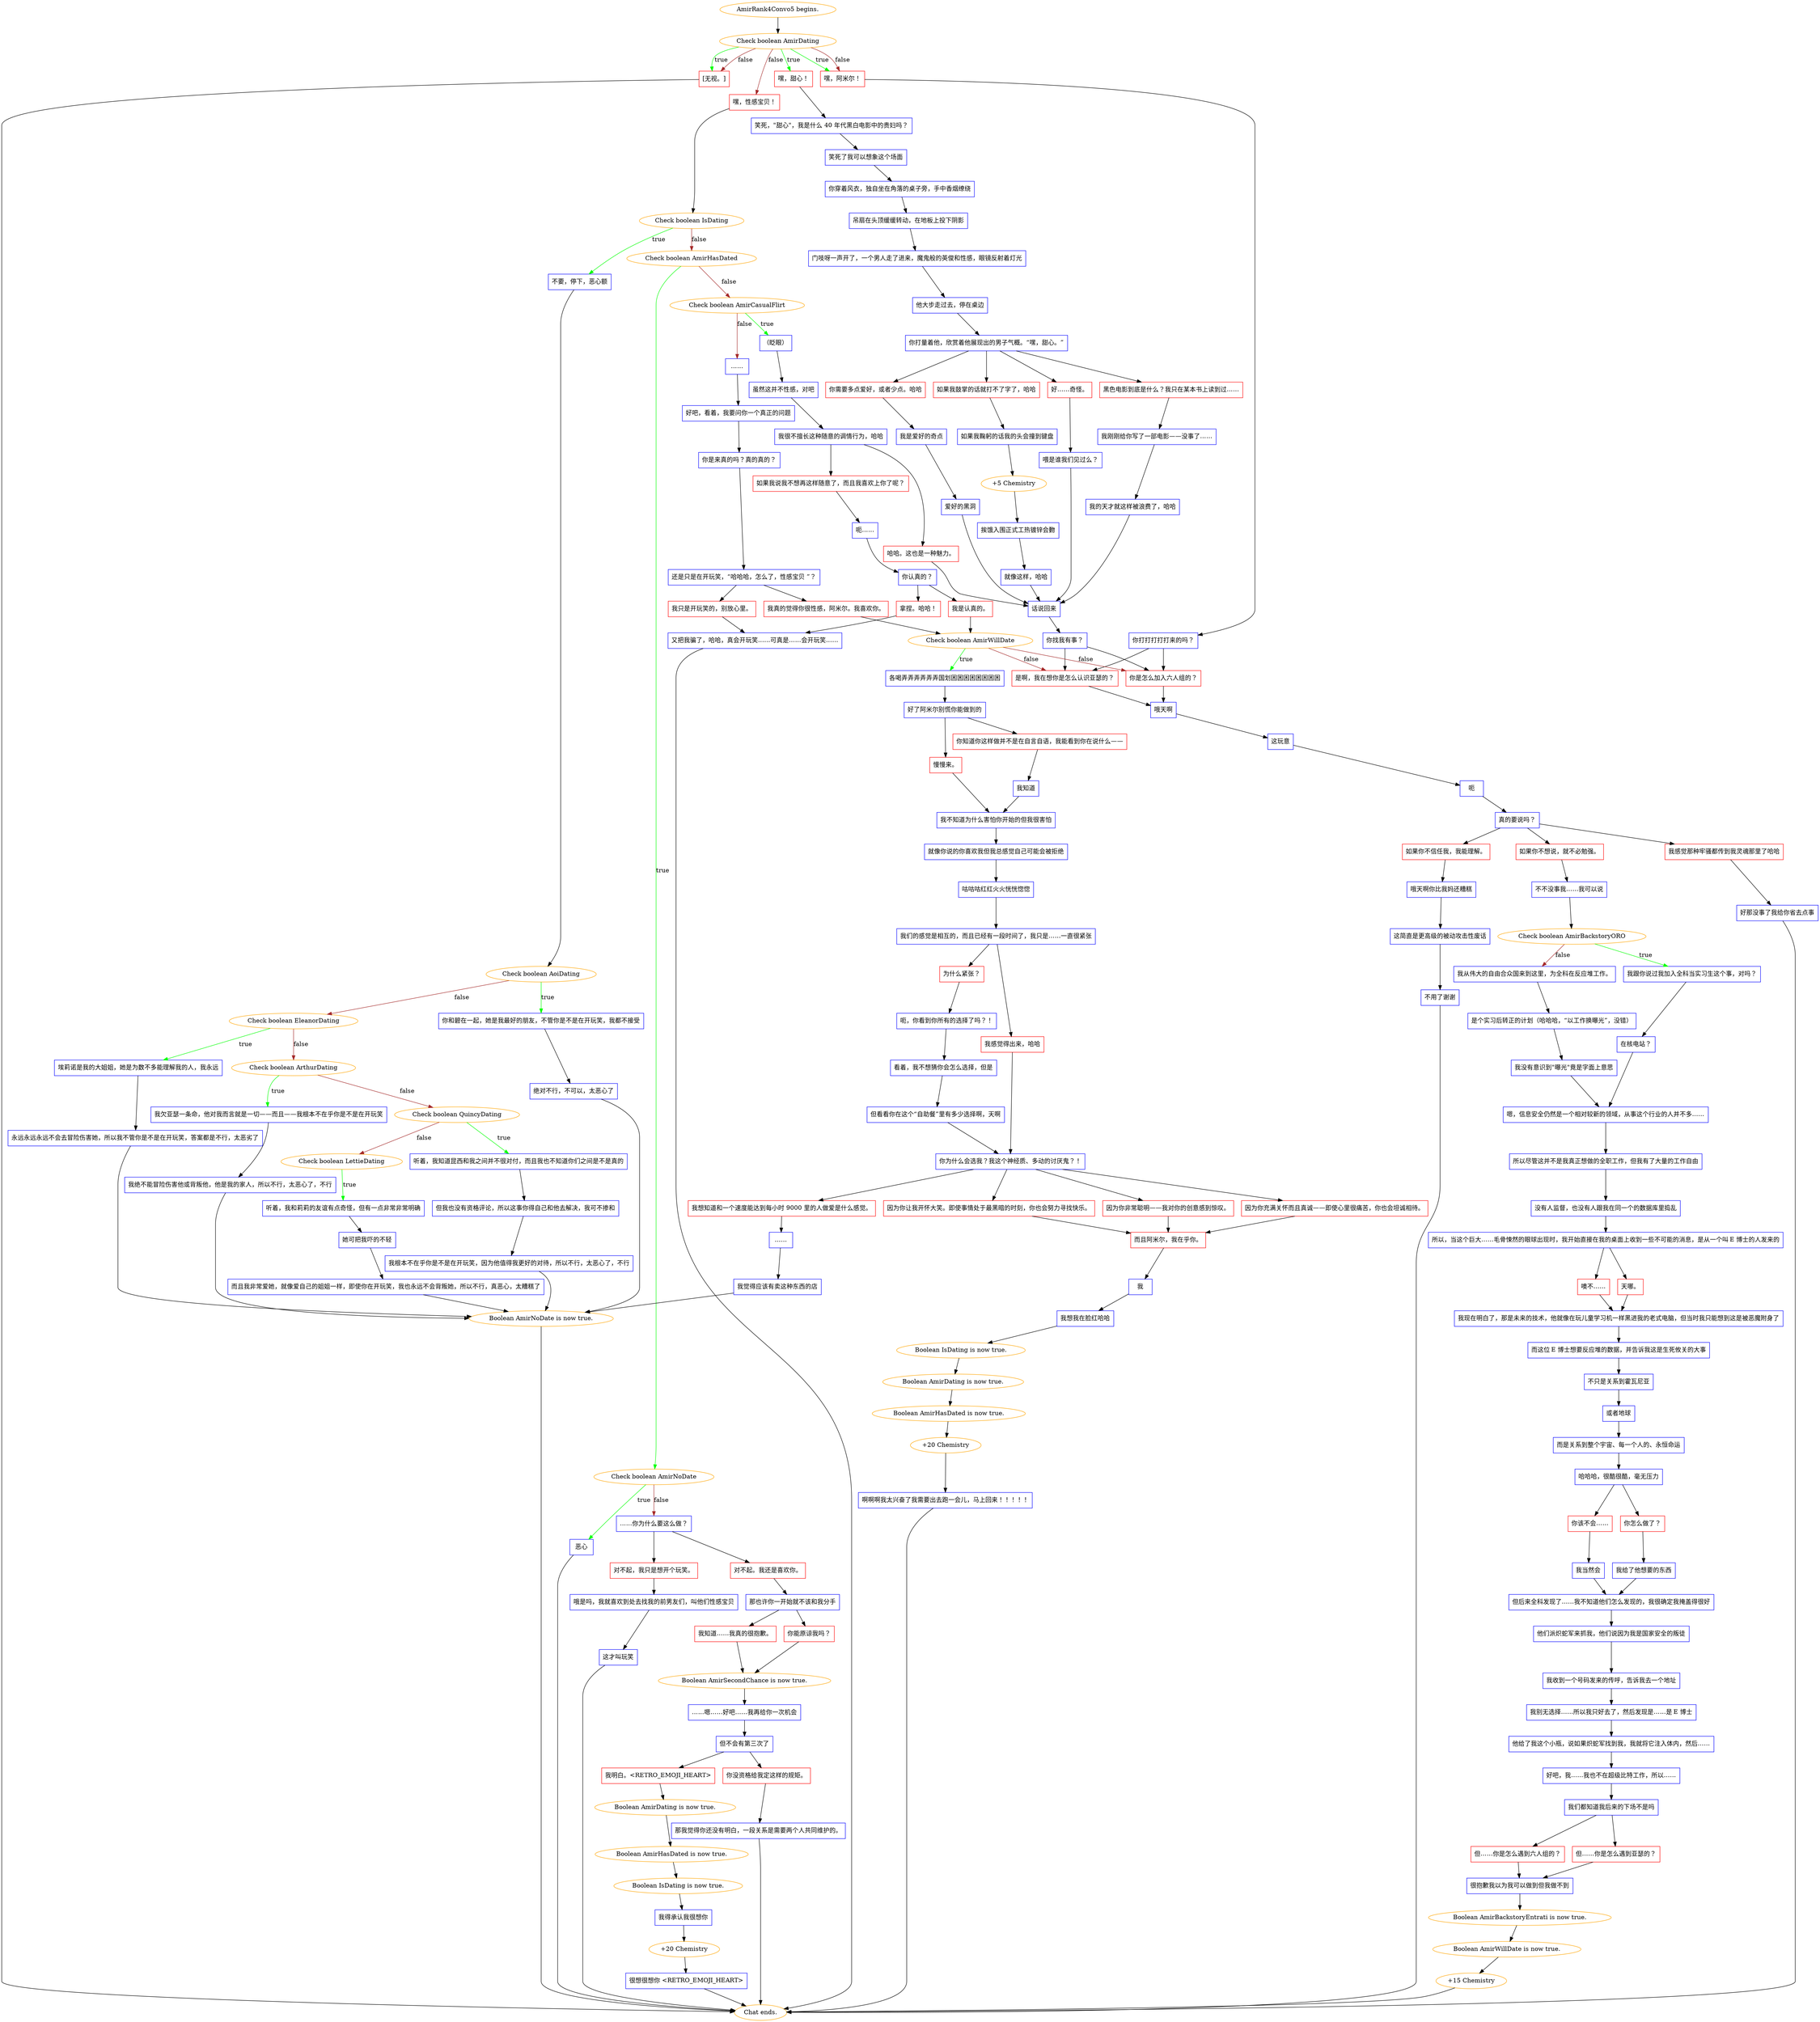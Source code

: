 digraph {
	"AmirRank4Convo5 begins." [color=orange];
		"AmirRank4Convo5 begins." -> j1041127430;
	j1041127430 [label="Check boolean AmirDating",color=orange];
		j1041127430 -> j1748868959 [label=true,color=green];
		j1041127430 -> j941921421 [label=true,color=green];
		j1041127430 -> j2010521588 [label=true,color=green];
		j1041127430 -> j1073534696 [label=false,color=brown];
		j1041127430 -> j941921421 [label=false,color=brown];
		j1041127430 -> j2010521588 [label=false,color=brown];
	j1748868959 [label="嘿，甜心！",shape=box,color=red];
		j1748868959 -> j1338209132;
	j941921421 [label="嘿，阿米尔！",shape=box,color=red];
		j941921421 -> j3569585381;
	j2010521588 [label="[无视。]",shape=box,color=red];
		j2010521588 -> "Chat ends.";
	j1073534696 [label="嘿，性感宝贝！",shape=box,color=red];
		j1073534696 -> j1285885712;
	j1338209132 [label="笑死，\"甜心\"，我是什么 40 年代黑白电影中的贵妇吗？",shape=box,color=blue];
		j1338209132 -> j125336529;
	j3569585381 [label="你打打打打打来的吗？",shape=box,color=blue];
		j3569585381 -> j3933984809;
		j3569585381 -> j2105484154;
	"Chat ends." [color=orange];
	j1285885712 [label="Check boolean IsDating",color=orange];
		j1285885712 -> j2784216025 [label=true,color=green];
		j1285885712 -> j1466932226 [label=false,color=brown];
	j125336529 [label="笑死了我可以想象这个场面",shape=box,color=blue];
		j125336529 -> j2802173177;
	j3933984809 [label="你是怎么加入六人组的？",shape=box,color=red];
		j3933984809 -> j1164741940;
	j2105484154 [label="是啊，我在想你是怎么认识亚瑟的？",shape=box,color=red];
		j2105484154 -> j1164741940;
	j2784216025 [label="不要，停下，恶心额",shape=box,color=blue];
		j2784216025 -> j2194901993;
	j1466932226 [label="Check boolean AmirHasDated",color=orange];
		j1466932226 -> j2389968274 [label=true,color=green];
		j1466932226 -> j4212409289 [label=false,color=brown];
	j2802173177 [label="你穿着风衣，独自坐在角落的桌子旁，手中香烟缭绕",shape=box,color=blue];
		j2802173177 -> j1130918584;
	j1164741940 [label="哦天啊",shape=box,color=blue];
		j1164741940 -> j1134806595;
	j2194901993 [label="Check boolean AoiDating",color=orange];
		j2194901993 -> j1842766474 [label=true,color=green];
		j2194901993 -> j270986833 [label=false,color=brown];
	j2389968274 [label="Check boolean AmirNoDate",color=orange];
		j2389968274 -> j4120100789 [label=true,color=green];
		j2389968274 -> j3679168060 [label=false,color=brown];
	j4212409289 [label="Check boolean AmirCasualFlirt",color=orange];
		j4212409289 -> j1011467696 [label=true,color=green];
		j4212409289 -> j913009934 [label=false,color=brown];
	j1130918584 [label="吊扇在头顶缓缓转动，在地板上投下阴影",shape=box,color=blue];
		j1130918584 -> j4070062839;
	j1134806595 [label="这玩意",shape=box,color=blue];
		j1134806595 -> j3448069888;
	j1842766474 [label="你和碧在一起，她是我最好的朋友，不管你是不是在开玩笑，我都不接受",shape=box,color=blue];
		j1842766474 -> j3504035743;
	j270986833 [label="Check boolean EleanorDating",color=orange];
		j270986833 -> j4041527633 [label=true,color=green];
		j270986833 -> j248580380 [label=false,color=brown];
	j4120100789 [label="恶心",shape=box,color=blue];
		j4120100789 -> "Chat ends.";
	j3679168060 [label="……你为什么要这么做？",shape=box,color=blue];
		j3679168060 -> j3711556041;
		j3679168060 -> j965931196;
	j1011467696 [label="（眨眼）",shape=box,color=blue];
		j1011467696 -> j643326536;
	j913009934 [label="……",shape=box,color=blue];
		j913009934 -> j326458480;
	j4070062839 [label="门吱呀一声开了，一个男人走了进来，魔鬼般的英俊和性感，眼镜反射着灯光",shape=box,color=blue];
		j4070062839 -> j2926006145;
	j3448069888 [label="呃",shape=box,color=blue];
		j3448069888 -> j4270709541;
	j3504035743 [label="绝对不行，不可以，太恶心了",shape=box,color=blue];
		j3504035743 -> j2322051913;
	j4041527633 [label="埃莉诺是我的大姐姐，她是为数不多能理解我的人，我永远",shape=box,color=blue];
		j4041527633 -> j4120114070;
	j248580380 [label="Check boolean ArthurDating",color=orange];
		j248580380 -> j2379550141 [label=true,color=green];
		j248580380 -> j2042435166 [label=false,color=brown];
	j3711556041 [label="对不起。我还是喜欢你。",shape=box,color=red];
		j3711556041 -> j3138078857;
	j965931196 [label="对不起，我只是想开个玩笑。",shape=box,color=red];
		j965931196 -> j1214216548;
	j643326536 [label="虽然这并不性感，对吧",shape=box,color=blue];
		j643326536 -> j30053851;
	j326458480 [label="好吧，看着，我要问你一个真正的问题",shape=box,color=blue];
		j326458480 -> j804400670;
	j2926006145 [label="他大步走过去，停在桌边",shape=box,color=blue];
		j2926006145 -> j4040580028;
	j4270709541 [label="真的要说吗？",shape=box,color=blue];
		j4270709541 -> j3677748233;
		j4270709541 -> j2884121476;
		j4270709541 -> j2013868989;
	j2322051913 [label="Boolean AmirNoDate is now true.",color=orange];
		j2322051913 -> "Chat ends.";
	j4120114070 [label="永远永远永远不会去冒险伤害她，所以我不管你是不是在开玩笑，答案都是不行，太恶劣了",shape=box,color=blue];
		j4120114070 -> j2322051913;
	j2379550141 [label="我欠亚瑟一条命，他对我而言就是一切——而且——我根本不在乎你是不是在开玩笑",shape=box,color=blue];
		j2379550141 -> j360577508;
	j2042435166 [label="Check boolean QuincyDating",color=orange];
		j2042435166 -> j1630504780 [label=true,color=green];
		j2042435166 -> j1355762945 [label=false,color=brown];
	j3138078857 [label="那也许你一开始就不该和我分手",shape=box,color=blue];
		j3138078857 -> j1600631168;
		j3138078857 -> j155866910;
	j1214216548 [label="哦是吗，我就喜欢到处去找我的前男友们，叫他们性感宝贝",shape=box,color=blue];
		j1214216548 -> j3950415015;
	j30053851 [label="我很不擅长这种随意的调情行为，哈哈",shape=box,color=blue];
		j30053851 -> j3899422671;
		j30053851 -> j2097126380;
	j804400670 [label="你是来真的吗？真的真的？",shape=box,color=blue];
		j804400670 -> j3011545596;
	j4040580028 [label="你打量着他，欣赏着他展现出的男子气概。“嘿，甜心。”",shape=box,color=blue];
		j4040580028 -> j799666833;
		j4040580028 -> j988810729;
		j4040580028 -> j2537677416;
		j4040580028 -> j1389569706;
	j3677748233 [label="如果你不信任我，我能理解。",shape=box,color=red];
		j3677748233 -> j262860985;
	j2884121476 [label="如果你不想说，就不必勉强。",shape=box,color=red];
		j2884121476 -> j4072330842;
	j2013868989 [label="我感觉那种牢骚都传到我灵魂那里了哈哈",shape=box,color=red];
		j2013868989 -> j2837501752;
	j360577508 [label="我绝不能冒险伤害他或背叛他，他是我的家人，所以不行，太恶心了，不行",shape=box,color=blue];
		j360577508 -> j2322051913;
	j1630504780 [label="听着，我知道昆西和我之间并不很对付，而且我也不知道你们之间是不是真的",shape=box,color=blue];
		j1630504780 -> j1848261012;
	j1355762945 [label="Check boolean LettieDating",color=orange];
		j1355762945 -> j33161177 [label=true,color=green];
	j1600631168 [label="我知道……我真的很抱歉。",shape=box,color=red];
		j1600631168 -> j2659917702;
	j155866910 [label="你能原谅我吗？",shape=box,color=red];
		j155866910 -> j2659917702;
	j3950415015 [label="这才叫玩笑",shape=box,color=blue];
		j3950415015 -> "Chat ends.";
	j3899422671 [label="哈哈。这也是一种魅力。",shape=box,color=red];
		j3899422671 -> j3178991340;
	j2097126380 [label="如果我说我不想再这样随意了，而且我喜欢上你了呢？",shape=box,color=red];
		j2097126380 -> j2225396032;
	j3011545596 [label="还是只是在开玩笑，“哈哈哈，怎么了，性感宝贝 ”？",shape=box,color=blue];
		j3011545596 -> j464131680;
		j3011545596 -> j931932779;
	j799666833 [label="黑色电影到底是什么？我只在某本书上读到过……",shape=box,color=red];
		j799666833 -> j2261290759;
	j988810729 [label="你需要多点爱好，或者少点。哈哈",shape=box,color=red];
		j988810729 -> j3536321313;
	j2537677416 [label="如果我鼓掌的话就打不了字了，哈哈",shape=box,color=red];
		j2537677416 -> j3414581628;
	j1389569706 [label="好……奇怪。",shape=box,color=red];
		j1389569706 -> j540055492;
	j262860985 [label="哦天啊你比我妈还糟糕",shape=box,color=blue];
		j262860985 -> j699876792;
	j4072330842 [label="不不没事我……我可以说",shape=box,color=blue];
		j4072330842 -> j3897178294;
	j2837501752 [label="好那没事了我给你省去点事",shape=box,color=blue];
		j2837501752 -> "Chat ends.";
	j1848261012 [label="但我也没有资格评论，所以这事你得自己和他去解决，我可不掺和",shape=box,color=blue];
		j1848261012 -> j2024913651;
	j33161177 [label="听着，我和莉莉的友谊有点奇怪，但有一点非常非常明确",shape=box,color=blue];
		j33161177 -> j67400121;
	j2659917702 [label="Boolean AmirSecondChance is now true.",color=orange];
		j2659917702 -> j3173440020;
	j3178991340 [label="话说回来",shape=box,color=blue];
		j3178991340 -> j2550551654;
	j2225396032 [label="呃……",shape=box,color=blue];
		j2225396032 -> j2579219137;
	j464131680 [label="我真的觉得你很性感，阿米尔。我喜欢你。",shape=box,color=red];
		j464131680 -> j1750762052;
	j931932779 [label="我只是开玩笑的，别放心里。",shape=box,color=red];
		j931932779 -> j4051017905;
	j2261290759 [label="我刚刚给你写了一部电影——没事了……",shape=box,color=blue];
		j2261290759 -> j1352126321;
	j3536321313 [label="我是爱好的奇点",shape=box,color=blue];
		j3536321313 -> j3003403005;
	j3414581628 [label="如果我鞠躬的话我的头会撞到键盘",shape=box,color=blue];
		j3414581628 -> j1573458249;
	j540055492 [label="喂是谁我们见过么？",shape=box,color=blue];
		j540055492 -> j3178991340;
	j699876792 [label="这简直是更高级的被动攻击性废话",shape=box,color=blue];
		j699876792 -> j1622114083;
	j3897178294 [label="Check boolean AmirBackstoryORO",color=orange];
		j3897178294 -> j3350447740 [label=true,color=green];
		j3897178294 -> j565385403 [label=false,color=brown];
	j2024913651 [label="我根本不在乎你是不是在开玩笑，因为他值得我更好的对待，所以不行，太恶心了，不行",shape=box,color=blue];
		j2024913651 -> j2322051913;
	j67400121 [label="她可把我吓的不轻",shape=box,color=blue];
		j67400121 -> j4176432759;
	j3173440020 [label="……嗯……好吧……我再给你一次机会",shape=box,color=blue];
		j3173440020 -> j2566342910;
	j2550551654 [label="你找我有事？",shape=box,color=blue];
		j2550551654 -> j3933984809;
		j2550551654 -> j2105484154;
	j2579219137 [label="你认真的？",shape=box,color=blue];
		j2579219137 -> j2330148626;
		j2579219137 -> j620054559;
	j1750762052 [label="Check boolean AmirWillDate",color=orange];
		j1750762052 -> j157530774 [label=true,color=green];
		j1750762052 -> j3933984809 [label=false,color=brown];
		j1750762052 -> j2105484154 [label=false,color=brown];
	j4051017905 [label="又把我骗了，哈哈，真会开玩笑……可真是……会开玩笑……",shape=box,color=blue];
		j4051017905 -> "Chat ends.";
	j1352126321 [label="我的天才就这样被浪费了，哈哈",shape=box,color=blue];
		j1352126321 -> j3178991340;
	j3003403005 [label="爱好的黑洞",shape=box,color=blue];
		j3003403005 -> j3178991340;
	j1573458249 [label="+5 Chemistry",color=orange];
		j1573458249 -> j2575263675;
	j1622114083 [label="不用了谢谢",shape=box,color=blue];
		j1622114083 -> "Chat ends.";
	j3350447740 [label="我跟你说过我加入全科当实习生这个事，对吗？",shape=box,color=blue];
		j3350447740 -> j1395845888;
	j565385403 [label="我从伟大的自由合众国来到这里，为全科在反应堆工作。",shape=box,color=blue];
		j565385403 -> j723560161;
	j4176432759 [label="而且我非常爱她，就像爱自己的姐姐一样，即使你在开玩笑，我也永远不会背叛她，所以不行，真恶心，太糟糕了",shape=box,color=blue];
		j4176432759 -> j2322051913;
	j2566342910 [label="但不会有第三次了",shape=box,color=blue];
		j2566342910 -> j2717102951;
		j2566342910 -> j4154508592;
	j2330148626 [label="我是认真的。",shape=box,color=red];
		j2330148626 -> j1750762052;
	j620054559 [label="拿捏。哈哈！",shape=box,color=red];
		j620054559 -> j4051017905;
	j157530774 [label="各喝弄弄弄弄弄弄国划困困困困困困困困",shape=box,color=blue];
		j157530774 -> j760787313;
	j2575263675 [label="挨饿入围正式工热镀锌会覅",shape=box,color=blue];
		j2575263675 -> j2096210279;
	j1395845888 [label="在核电站？",shape=box,color=blue];
		j1395845888 -> j4154225062;
	j723560161 [label="是个实习后转正的计划（哈哈哈，“以工作换曝光”，没错）",shape=box,color=blue];
		j723560161 -> j1120239463;
	j2717102951 [label="我明白。<RETRO_EMOJI_HEART>",shape=box,color=red];
		j2717102951 -> j2301704655;
	j4154508592 [label="你没资格给我定这样的规矩。",shape=box,color=red];
		j4154508592 -> j809919849;
	j760787313 [label="好了阿米尔别慌你能做到的",shape=box,color=blue];
		j760787313 -> j4002732865;
		j760787313 -> j4259400192;
	j2096210279 [label="就像这样，哈哈",shape=box,color=blue];
		j2096210279 -> j3178991340;
	j4154225062 [label="嗯，信息安全仍然是一个相对较新的领域，从事这个行业的人并不多……",shape=box,color=blue];
		j4154225062 -> j4228245065;
	j1120239463 [label="我没有意识到\"曝光\"竟是字面上意思",shape=box,color=blue];
		j1120239463 -> j4154225062;
	j2301704655 [label="Boolean AmirDating is now true.",color=orange];
		j2301704655 -> j3017607823;
	j809919849 [label="那我觉得你还没有明白，一段关系是需要两个人共同维护的。",shape=box,color=blue];
		j809919849 -> "Chat ends.";
	j4002732865 [label="慢慢来。",shape=box,color=red];
		j4002732865 -> j2477609215;
	j4259400192 [label="你知道你这样做并不是在自言自语，我能看到你在说什么——",shape=box,color=red];
		j4259400192 -> j2965268148;
	j4228245065 [label="所以尽管这并不是我真正想做的全职工作，但我有了大量的工作自由",shape=box,color=blue];
		j4228245065 -> j618860414;
	j3017607823 [label="Boolean AmirHasDated is now true.",color=orange];
		j3017607823 -> j3241126002;
	j2477609215 [label="我不知道为什么害怕你开始的但我很害怕",shape=box,color=blue];
		j2477609215 -> j1590546681;
	j2965268148 [label="我知道",shape=box,color=blue];
		j2965268148 -> j2477609215;
	j618860414 [label="没有人监督，也没有人跟我在同一个的数据库里捣乱",shape=box,color=blue];
		j618860414 -> j1635180696;
	j3241126002 [label="Boolean IsDating is now true.",color=orange];
		j3241126002 -> j272214316;
	j1590546681 [label="就像你说的你喜欢我但我总感觉自己可能会被拒绝",shape=box,color=blue];
		j1590546681 -> j2692486688;
	j1635180696 [label="所以，当这个巨大……毛骨悚然的眼球出现时，我开始直接在我的桌面上收到一些不可能的消息，是从一个叫 E 博士的人发来的",shape=box,color=blue];
		j1635180696 -> j1288195051;
		j1635180696 -> j2246064808;
	j272214316 [label="我得承认我很想你",shape=box,color=blue];
		j272214316 -> j105960512;
	j2692486688 [label="咕咕咕红红火火恍恍惚惚",shape=box,color=blue];
		j2692486688 -> j4012279016;
	j1288195051 [label="噢不……",shape=box,color=red];
		j1288195051 -> j2538382525;
	j2246064808 [label="天哪。",shape=box,color=red];
		j2246064808 -> j2538382525;
	j105960512 [label="+20 Chemistry",color=orange];
		j105960512 -> j315356018;
	j4012279016 [label="我们的感觉是相互的，而且已经有一段时间了，我只是……一直很紧张",shape=box,color=blue];
		j4012279016 -> j3179978691;
		j4012279016 -> j2095127198;
	j2538382525 [label="我现在明白了，那是未来的技术，他就像在玩儿童学习机一样黑进我的老式电脑，但当时我只能想到这是被恶魔附身了",shape=box,color=blue];
		j2538382525 -> j794889974;
	j315356018 [label="很想很想你 <RETRO_EMOJI_HEART>",shape=box,color=blue];
		j315356018 -> "Chat ends.";
	j3179978691 [label="我感觉得出来，哈哈",shape=box,color=red];
		j3179978691 -> j1994471208;
	j2095127198 [label="为什么紧张？",shape=box,color=red];
		j2095127198 -> j457119453;
	j794889974 [label="而这位 E 博士想要反应堆的数据，并告诉我这是生死攸关的大事",shape=box,color=blue];
		j794889974 -> j138262922;
	j1994471208 [label="你为什么会选我？我这个神经质、多动的讨厌鬼？！",shape=box,color=blue];
		j1994471208 -> j1659641864;
		j1994471208 -> j380905524;
		j1994471208 -> j68685749;
		j1994471208 -> j1052373183;
	j457119453 [label="呃，你看到你所有的选择了吗？！",shape=box,color=blue];
		j457119453 -> j3524215923;
	j138262922 [label="不只是关系到霍瓦尼亚",shape=box,color=blue];
		j138262922 -> j1926420248;
	j1659641864 [label="因为你非常聪明——我对你的创意感到惊叹。",shape=box,color=red];
		j1659641864 -> j3578783702;
	j380905524 [label="因为你充满关怀而且真诚——即使心里很痛苦，你也会坦诚相待。",shape=box,color=red];
		j380905524 -> j3578783702;
	j68685749 [label="因为你让我开怀大笑。即使事情处于最黑暗的时刻，你也会努力寻找快乐。",shape=box,color=red];
		j68685749 -> j3578783702;
	j1052373183 [label="我想知道和一个速度能达到每小时 9000 里的人做爱是什么感觉。",shape=box,color=red];
		j1052373183 -> j3573261607;
	j3524215923 [label="看着，我不想猜你会怎么选择，但是",shape=box,color=blue];
		j3524215923 -> j3143417254;
	j1926420248 [label="或者地球",shape=box,color=blue];
		j1926420248 -> j3700065942;
	j3578783702 [label="而且阿米尔，我在乎你。",shape=box,color=red];
		j3578783702 -> j3237399371;
	j3573261607 [label="……",shape=box,color=blue];
		j3573261607 -> j1903718009;
	j3143417254 [label="但看看你在这个“自助餐”里有多少选择啊，天啊",shape=box,color=blue];
		j3143417254 -> j1994471208;
	j3700065942 [label="而是关系到整个宇宙、每一个人的、永恒命运",shape=box,color=blue];
		j3700065942 -> j3942690542;
	j3237399371 [label="我",shape=box,color=blue];
		j3237399371 -> j4067196474;
	j1903718009 [label="我觉得应该有卖这种东西的店",shape=box,color=blue];
		j1903718009 -> j2322051913;
	j3942690542 [label="哈哈哈，很酷很酷，毫无压力",shape=box,color=blue];
		j3942690542 -> j1562307427;
		j3942690542 -> j1227146210;
	j4067196474 [label="我想我在脸红哈哈",shape=box,color=blue];
		j4067196474 -> j1269299585;
	j1562307427 [label="你怎么做了？",shape=box,color=red];
		j1562307427 -> j2667222025;
	j1227146210 [label="你该不会……",shape=box,color=red];
		j1227146210 -> j154226151;
	j1269299585 [label="Boolean IsDating is now true.",color=orange];
		j1269299585 -> j599184086;
	j2667222025 [label="我给了他想要的东西",shape=box,color=blue];
		j2667222025 -> j4179428818;
	j154226151 [label="我当然会",shape=box,color=blue];
		j154226151 -> j4179428818;
	j599184086 [label="Boolean AmirDating is now true.",color=orange];
		j599184086 -> j3397483083;
	j4179428818 [label="但后来全科发现了……我不知道他们怎么发现的，我很确定我掩盖得很好",shape=box,color=blue];
		j4179428818 -> j321756262;
	j3397483083 [label="Boolean AmirHasDated is now true.",color=orange];
		j3397483083 -> j379984199;
	j321756262 [label="他们派炽蛇军来抓我，他们说因为我是国家安全的叛徒",shape=box,color=blue];
		j321756262 -> j299004056;
	j379984199 [label="+20 Chemistry",color=orange];
		j379984199 -> j3327471772;
	j299004056 [label="我收到一个号码发来的传呼，告诉我去一个地址",shape=box,color=blue];
		j299004056 -> j3854229610;
	j3327471772 [label="啊啊啊我太兴奋了我需要出去跑一会儿，马上回来！！！！！",shape=box,color=blue];
		j3327471772 -> "Chat ends.";
	j3854229610 [label="我别无选择……所以我只好去了，然后发现是……是 E 博士",shape=box,color=blue];
		j3854229610 -> j3797707452;
	j3797707452 [label="他给了我这个小瓶，说如果炽蛇军找到我，我就将它注入体内，然后……",shape=box,color=blue];
		j3797707452 -> j983595791;
	j983595791 [label="好吧，我……我也不在超级比特工作，所以……",shape=box,color=blue];
		j983595791 -> j4000777458;
	j4000777458 [label="我们都知道我后来的下场不是吗",shape=box,color=blue];
		j4000777458 -> j2884481516;
		j4000777458 -> j652380591;
	j2884481516 [label="但……你是怎么遇到六人组的？",shape=box,color=red];
		j2884481516 -> j2059082226;
	j652380591 [label="但……你是怎么遇到亚瑟的？",shape=box,color=red];
		j652380591 -> j2059082226;
	j2059082226 [label="很抱歉我以为我可以做到但我做不到",shape=box,color=blue];
		j2059082226 -> j3037851875;
	j3037851875 [label="Boolean AmirBackstoryEntrati is now true.",color=orange];
		j3037851875 -> j3754834029;
	j3754834029 [label="Boolean AmirWillDate is now true.",color=orange];
		j3754834029 -> j4072819434;
	j4072819434 [label="+15 Chemistry",color=orange];
		j4072819434 -> "Chat ends.";
}